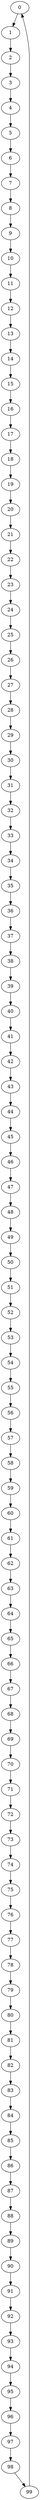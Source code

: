 strict digraph  {
0 [delay=5];
1 [delay=2];
2 [delay=5];
3 [delay=3];
4 [delay=8];
5 [delay=2];
6 [delay=4];
7 [delay=5];
8 [delay=8];
9 [delay=6];
10 [delay=1];
11 [delay=3];
12 [delay=5];
13 [delay=2];
14 [delay=6];
15 [delay=10];
16 [delay=3];
17 [delay=9];
18 [delay=7];
19 [delay=6];
20 [delay=7];
21 [delay=7];
22 [delay=9];
23 [delay=7];
24 [delay=8];
25 [delay=5];
26 [delay=10];
27 [delay=5];
28 [delay=1];
29 [delay=10];
30 [delay=10];
31 [delay=8];
32 [delay=6];
33 [delay=3];
34 [delay=7];
35 [delay=3];
36 [delay=8];
37 [delay=10];
38 [delay=10];
39 [delay=6];
40 [delay=9];
41 [delay=4];
42 [delay=3];
43 [delay=2];
44 [delay=4];
45 [delay=8];
46 [delay=3];
47 [delay=9];
48 [delay=10];
49 [delay=7];
50 [delay=6];
51 [delay=9];
52 [delay=3];
53 [delay=8];
54 [delay=2];
55 [delay=9];
56 [delay=1];
57 [delay=7];
58 [delay=3];
59 [delay=6];
60 [delay=4];
61 [delay=9];
62 [delay=10];
63 [delay=3];
64 [delay=8];
65 [delay=9];
66 [delay=2];
67 [delay=9];
68 [delay=1];
69 [delay=10];
70 [delay=10];
71 [delay=9];
72 [delay=10];
73 [delay=1];
74 [delay=10];
75 [delay=9];
76 [delay=8];
77 [delay=4];
78 [delay=2];
79 [delay=9];
80 [delay=10];
81 [delay=8];
82 [delay=8];
83 [delay=5];
84 [delay=10];
85 [delay=10];
86 [delay=9];
87 [delay=9];
88 [delay=3];
89 [delay=4];
90 [delay=1];
91 [delay=9];
92 [delay=4];
93 [delay=1];
94 [delay=7];
95 [delay=8];
96 [delay=6];
97 [delay=1];
98 [delay=3];
99 [delay=4];
0 -> 1  [weight="2.0"];
1 -> 2  [weight="0.0"];
2 -> 3  [weight="1.0"];
3 -> 4  [weight="2.0"];
4 -> 5  [weight="1.0"];
5 -> 6  [weight="0.0"];
6 -> 7  [weight="0.0"];
7 -> 8  [weight="1.0"];
8 -> 9  [weight="2.0"];
9 -> 10  [weight="1.0"];
10 -> 11  [weight="0.0"];
11 -> 12  [weight="0.0"];
12 -> 13  [weight="3.0"];
13 -> 14  [weight="0.0"];
14 -> 15  [weight="0.0"];
15 -> 16  [weight="2.0"];
16 -> 17  [weight="0.0"];
17 -> 18  [weight="3.0"];
18 -> 19  [weight="2.0"];
19 -> 20  [weight="1.0"];
20 -> 21  [weight="1.0"];
21 -> 22  [weight="0.0"];
22 -> 23  [weight="0.0"];
23 -> 24  [weight="0.0"];
24 -> 25  [weight="1.0"];
25 -> 26  [weight="1.0"];
26 -> 27  [weight="1.0"];
27 -> 28  [weight="0.0"];
28 -> 29  [weight="3.0"];
29 -> 30  [weight="1.0"];
30 -> 31  [weight="2.0"];
31 -> 32  [weight="2.0"];
32 -> 33  [weight="0.0"];
33 -> 34  [weight="1.0"];
34 -> 35  [weight="0.0"];
35 -> 36  [weight="3.0"];
36 -> 37  [weight="1.0"];
37 -> 38  [weight="1.0"];
38 -> 39  [weight="1.0"];
39 -> 40  [weight="1.0"];
40 -> 41  [weight="1.0"];
41 -> 42  [weight="0.0"];
42 -> 43  [weight="0.0"];
43 -> 44  [weight="3.0"];
44 -> 45  [weight="0.0"];
45 -> 46  [weight="0.0"];
46 -> 47  [weight="2.0"];
47 -> 48  [weight="2.0"];
48 -> 49  [weight="1.0"];
49 -> 50  [weight="1.0"];
50 -> 51  [weight="1.0"];
51 -> 52  [weight="0.0"];
52 -> 53  [weight="0.0"];
53 -> 54  [weight="3.0"];
54 -> 55  [weight="0.0"];
55 -> 56  [weight="2.0"];
56 -> 57  [weight="1.0"];
57 -> 58  [weight="0.0"];
58 -> 59  [weight="1.0"];
59 -> 60  [weight="0.0"];
60 -> 61  [weight="2.0"];
61 -> 62  [weight="1.0"];
62 -> 63  [weight="2.0"];
63 -> 64  [weight="0.0"];
64 -> 65  [weight="1.0"];
65 -> 66  [weight="1.0"];
66 -> 67  [weight="0.0"];
67 -> 68  [weight="1.0"];
68 -> 69  [weight="3.0"];
69 -> 70  [weight="1.0"];
70 -> 71  [weight="0.0"];
71 -> 72  [weight="1.0"];
72 -> 73  [weight="2.0"];
73 -> 74  [weight="1.0"];
74 -> 75  [weight="0.0"];
75 -> 76  [weight="1.0"];
76 -> 77  [weight="2.0"];
77 -> 78  [weight="1.0"];
78 -> 79  [weight="1.0"];
79 -> 80  [weight="1.0"];
80 -> 81  [weight="0.0"];
81 -> 82  [weight="0.0"];
82 -> 83  [weight="3.0"];
83 -> 84  [weight="1.0"];
84 -> 85  [weight="0.0"];
85 -> 86  [weight="0.0"];
86 -> 87  [weight="0.0"];
87 -> 88  [weight="2.0"];
88 -> 89  [weight="2.0"];
89 -> 90  [weight="2.0"];
90 -> 91  [weight="0.0"];
91 -> 92  [weight="2.0"];
92 -> 93  [weight="0.0"];
93 -> 94  [weight="0.0"];
94 -> 95  [weight="1.0"];
95 -> 96  [weight="2.0"];
96 -> 97  [weight="1.0"];
97 -> 98  [weight="1.0"];
98 -> 99  [weight="0.0"];
99 -> 0  [weight="2.0"];
}
